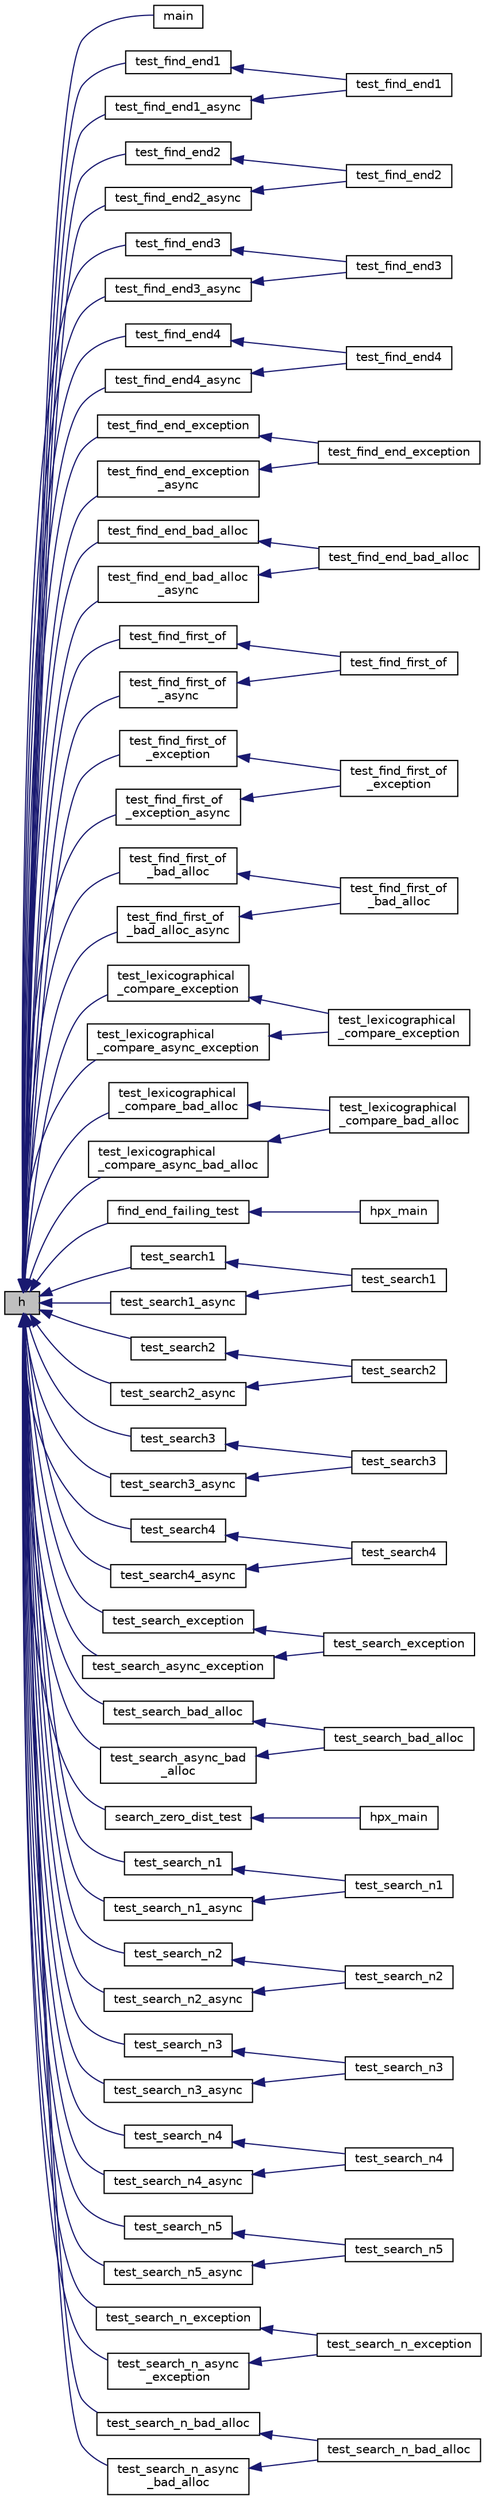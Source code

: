 digraph "h"
{
  edge [fontname="Helvetica",fontsize="10",labelfontname="Helvetica",labelfontsize="10"];
  node [fontname="Helvetica",fontsize="10",shape=record];
  rankdir="LR";
  Node503 [label="h",height=0.2,width=0.4,color="black", fillcolor="grey75", style="filled", fontcolor="black"];
  Node503 -> Node504 [dir="back",color="midnightblue",fontsize="10",style="solid",fontname="Helvetica"];
  Node504 [label="main",height=0.2,width=0.4,color="black", fillcolor="white", style="filled",URL="$d4/d13/async__unwrap__1037_8cpp.html#ae66f6b31b5ad750f1fe042a706a4e3d4"];
  Node503 -> Node505 [dir="back",color="midnightblue",fontsize="10",style="solid",fontname="Helvetica"];
  Node505 [label="test_find_end1",height=0.2,width=0.4,color="black", fillcolor="white", style="filled",URL="$de/d27/findend_8cpp.html#a8d69f88e05067fa16f1bc996e4f5204a"];
  Node505 -> Node506 [dir="back",color="midnightblue",fontsize="10",style="solid",fontname="Helvetica"];
  Node506 [label="test_find_end1",height=0.2,width=0.4,color="black", fillcolor="white", style="filled",URL="$de/d27/findend_8cpp.html#a8e03fd67aaf1583b64ad08fb6a7406e0"];
  Node503 -> Node507 [dir="back",color="midnightblue",fontsize="10",style="solid",fontname="Helvetica"];
  Node507 [label="test_find_end1_async",height=0.2,width=0.4,color="black", fillcolor="white", style="filled",URL="$de/d27/findend_8cpp.html#a3c2aa414b7e6f2849bfff77eee053c6c"];
  Node507 -> Node506 [dir="back",color="midnightblue",fontsize="10",style="solid",fontname="Helvetica"];
  Node503 -> Node508 [dir="back",color="midnightblue",fontsize="10",style="solid",fontname="Helvetica"];
  Node508 [label="test_find_end2",height=0.2,width=0.4,color="black", fillcolor="white", style="filled",URL="$de/d27/findend_8cpp.html#ae26806919871ed18953e72532f2d5cdd"];
  Node508 -> Node509 [dir="back",color="midnightblue",fontsize="10",style="solid",fontname="Helvetica"];
  Node509 [label="test_find_end2",height=0.2,width=0.4,color="black", fillcolor="white", style="filled",URL="$de/d27/findend_8cpp.html#a311945d5d5b3d9f350365dd5cffa2845"];
  Node503 -> Node510 [dir="back",color="midnightblue",fontsize="10",style="solid",fontname="Helvetica"];
  Node510 [label="test_find_end2_async",height=0.2,width=0.4,color="black", fillcolor="white", style="filled",URL="$de/d27/findend_8cpp.html#a163128cab241b1a66d1729e13bb00b17"];
  Node510 -> Node509 [dir="back",color="midnightblue",fontsize="10",style="solid",fontname="Helvetica"];
  Node503 -> Node511 [dir="back",color="midnightblue",fontsize="10",style="solid",fontname="Helvetica"];
  Node511 [label="test_find_end3",height=0.2,width=0.4,color="black", fillcolor="white", style="filled",URL="$de/d27/findend_8cpp.html#aa91633a737ceadc8e97fe2a305f9cbfc"];
  Node511 -> Node512 [dir="back",color="midnightblue",fontsize="10",style="solid",fontname="Helvetica"];
  Node512 [label="test_find_end3",height=0.2,width=0.4,color="black", fillcolor="white", style="filled",URL="$de/d27/findend_8cpp.html#a80def73fa5f2efde79d81e3e967ee6d7"];
  Node503 -> Node513 [dir="back",color="midnightblue",fontsize="10",style="solid",fontname="Helvetica"];
  Node513 [label="test_find_end3_async",height=0.2,width=0.4,color="black", fillcolor="white", style="filled",URL="$de/d27/findend_8cpp.html#a9287cebd15252054147305c49c61572f"];
  Node513 -> Node512 [dir="back",color="midnightblue",fontsize="10",style="solid",fontname="Helvetica"];
  Node503 -> Node514 [dir="back",color="midnightblue",fontsize="10",style="solid",fontname="Helvetica"];
  Node514 [label="test_find_end4",height=0.2,width=0.4,color="black", fillcolor="white", style="filled",URL="$de/d27/findend_8cpp.html#ad1c1901e09334db9e91e633a700d5e7c"];
  Node514 -> Node515 [dir="back",color="midnightblue",fontsize="10",style="solid",fontname="Helvetica"];
  Node515 [label="test_find_end4",height=0.2,width=0.4,color="black", fillcolor="white", style="filled",URL="$de/d27/findend_8cpp.html#a0a5a7bcf99bd31d589776b7112b1b3d5"];
  Node503 -> Node516 [dir="back",color="midnightblue",fontsize="10",style="solid",fontname="Helvetica"];
  Node516 [label="test_find_end4_async",height=0.2,width=0.4,color="black", fillcolor="white", style="filled",URL="$de/d27/findend_8cpp.html#ab88baf684c0296678fc8b3656855906a"];
  Node516 -> Node515 [dir="back",color="midnightblue",fontsize="10",style="solid",fontname="Helvetica"];
  Node503 -> Node517 [dir="back",color="midnightblue",fontsize="10",style="solid",fontname="Helvetica"];
  Node517 [label="test_find_end_exception",height=0.2,width=0.4,color="black", fillcolor="white", style="filled",URL="$de/d27/findend_8cpp.html#a3cbf222f109bd03b98a3671df65d1baa"];
  Node517 -> Node518 [dir="back",color="midnightblue",fontsize="10",style="solid",fontname="Helvetica"];
  Node518 [label="test_find_end_exception",height=0.2,width=0.4,color="black", fillcolor="white", style="filled",URL="$de/d27/findend_8cpp.html#a01b58a5865234526b5ca9f9e45ec4c50"];
  Node503 -> Node519 [dir="back",color="midnightblue",fontsize="10",style="solid",fontname="Helvetica"];
  Node519 [label="test_find_end_exception\l_async",height=0.2,width=0.4,color="black", fillcolor="white", style="filled",URL="$de/d27/findend_8cpp.html#a3093c53a289f437be7f7530c5e45b2cb"];
  Node519 -> Node518 [dir="back",color="midnightblue",fontsize="10",style="solid",fontname="Helvetica"];
  Node503 -> Node520 [dir="back",color="midnightblue",fontsize="10",style="solid",fontname="Helvetica"];
  Node520 [label="test_find_end_bad_alloc",height=0.2,width=0.4,color="black", fillcolor="white", style="filled",URL="$de/d27/findend_8cpp.html#a93a97f558c80b1b8427433a07f10b7a2"];
  Node520 -> Node521 [dir="back",color="midnightblue",fontsize="10",style="solid",fontname="Helvetica"];
  Node521 [label="test_find_end_bad_alloc",height=0.2,width=0.4,color="black", fillcolor="white", style="filled",URL="$de/d27/findend_8cpp.html#abcc8dfb59e0c8858a1882bbc9b9737ba"];
  Node503 -> Node522 [dir="back",color="midnightblue",fontsize="10",style="solid",fontname="Helvetica"];
  Node522 [label="test_find_end_bad_alloc\l_async",height=0.2,width=0.4,color="black", fillcolor="white", style="filled",URL="$de/d27/findend_8cpp.html#a4b5b5b510dc82a53c3de719a1eb3a1a2"];
  Node522 -> Node521 [dir="back",color="midnightblue",fontsize="10",style="solid",fontname="Helvetica"];
  Node503 -> Node523 [dir="back",color="midnightblue",fontsize="10",style="solid",fontname="Helvetica"];
  Node523 [label="test_find_first_of",height=0.2,width=0.4,color="black", fillcolor="white", style="filled",URL="$da/d85/findfirstof_8cpp.html#a395a72e54e8fe3e560daf009689d107f"];
  Node523 -> Node524 [dir="back",color="midnightblue",fontsize="10",style="solid",fontname="Helvetica"];
  Node524 [label="test_find_first_of",height=0.2,width=0.4,color="black", fillcolor="white", style="filled",URL="$da/d85/findfirstof_8cpp.html#a581e939710dc9f1b6b142f7306c348ee"];
  Node503 -> Node525 [dir="back",color="midnightblue",fontsize="10",style="solid",fontname="Helvetica"];
  Node525 [label="test_find_first_of\l_async",height=0.2,width=0.4,color="black", fillcolor="white", style="filled",URL="$da/d85/findfirstof_8cpp.html#a6d72d17c9064f4deb1a70854a13fff94"];
  Node525 -> Node524 [dir="back",color="midnightblue",fontsize="10",style="solid",fontname="Helvetica"];
  Node503 -> Node526 [dir="back",color="midnightblue",fontsize="10",style="solid",fontname="Helvetica"];
  Node526 [label="test_find_first_of\l_exception",height=0.2,width=0.4,color="black", fillcolor="white", style="filled",URL="$da/d85/findfirstof_8cpp.html#a2707dc78f6f2d06f08c9e3698e97a8af"];
  Node526 -> Node527 [dir="back",color="midnightblue",fontsize="10",style="solid",fontname="Helvetica"];
  Node527 [label="test_find_first_of\l_exception",height=0.2,width=0.4,color="black", fillcolor="white", style="filled",URL="$da/d85/findfirstof_8cpp.html#af5d29a364ae4eadbcbefd396a663e4a3"];
  Node503 -> Node528 [dir="back",color="midnightblue",fontsize="10",style="solid",fontname="Helvetica"];
  Node528 [label="test_find_first_of\l_exception_async",height=0.2,width=0.4,color="black", fillcolor="white", style="filled",URL="$da/d85/findfirstof_8cpp.html#a5136f549b6ab7405513659883282c263"];
  Node528 -> Node527 [dir="back",color="midnightblue",fontsize="10",style="solid",fontname="Helvetica"];
  Node503 -> Node529 [dir="back",color="midnightblue",fontsize="10",style="solid",fontname="Helvetica"];
  Node529 [label="test_find_first_of\l_bad_alloc",height=0.2,width=0.4,color="black", fillcolor="white", style="filled",URL="$da/d85/findfirstof_8cpp.html#ac2c868da1e2d5bdf6f6a383fb33dcb80"];
  Node529 -> Node530 [dir="back",color="midnightblue",fontsize="10",style="solid",fontname="Helvetica"];
  Node530 [label="test_find_first_of\l_bad_alloc",height=0.2,width=0.4,color="black", fillcolor="white", style="filled",URL="$da/d85/findfirstof_8cpp.html#a15908bb1e2db8daf75bfe5f892228971"];
  Node503 -> Node531 [dir="back",color="midnightblue",fontsize="10",style="solid",fontname="Helvetica"];
  Node531 [label="test_find_first_of\l_bad_alloc_async",height=0.2,width=0.4,color="black", fillcolor="white", style="filled",URL="$da/d85/findfirstof_8cpp.html#afe224806e0bd545e89d9e615fe74af82"];
  Node531 -> Node530 [dir="back",color="midnightblue",fontsize="10",style="solid",fontname="Helvetica"];
  Node503 -> Node532 [dir="back",color="midnightblue",fontsize="10",style="solid",fontname="Helvetica"];
  Node532 [label="test_lexicographical\l_compare_exception",height=0.2,width=0.4,color="black", fillcolor="white", style="filled",URL="$dd/de6/lexicographical__compare_8cpp.html#a24bc9d25b2ce61491dbd96feb8669fc0"];
  Node532 -> Node533 [dir="back",color="midnightblue",fontsize="10",style="solid",fontname="Helvetica"];
  Node533 [label="test_lexicographical\l_compare_exception",height=0.2,width=0.4,color="black", fillcolor="white", style="filled",URL="$dd/de6/lexicographical__compare_8cpp.html#ab78e174881f1d61ea15cfc697e89fe4a"];
  Node503 -> Node534 [dir="back",color="midnightblue",fontsize="10",style="solid",fontname="Helvetica"];
  Node534 [label="test_lexicographical\l_compare_async_exception",height=0.2,width=0.4,color="black", fillcolor="white", style="filled",URL="$dd/de6/lexicographical__compare_8cpp.html#a7d669f96c9a4db81312d23d9d344afd5"];
  Node534 -> Node533 [dir="back",color="midnightblue",fontsize="10",style="solid",fontname="Helvetica"];
  Node503 -> Node535 [dir="back",color="midnightblue",fontsize="10",style="solid",fontname="Helvetica"];
  Node535 [label="test_lexicographical\l_compare_bad_alloc",height=0.2,width=0.4,color="black", fillcolor="white", style="filled",URL="$dd/de6/lexicographical__compare_8cpp.html#a3093b9e777a97469434230ef1727efa3"];
  Node535 -> Node536 [dir="back",color="midnightblue",fontsize="10",style="solid",fontname="Helvetica"];
  Node536 [label="test_lexicographical\l_compare_bad_alloc",height=0.2,width=0.4,color="black", fillcolor="white", style="filled",URL="$dd/de6/lexicographical__compare_8cpp.html#ab3ca9e7d3b77bcf278e7057f5c655e55"];
  Node503 -> Node537 [dir="back",color="midnightblue",fontsize="10",style="solid",fontname="Helvetica"];
  Node537 [label="test_lexicographical\l_compare_async_bad_alloc",height=0.2,width=0.4,color="black", fillcolor="white", style="filled",URL="$dd/de6/lexicographical__compare_8cpp.html#a7e9bc93c499fc65c7920a4edae03b006"];
  Node537 -> Node536 [dir="back",color="midnightblue",fontsize="10",style="solid",fontname="Helvetica"];
  Node503 -> Node538 [dir="back",color="midnightblue",fontsize="10",style="solid",fontname="Helvetica"];
  Node538 [label="find_end_failing_test",height=0.2,width=0.4,color="black", fillcolor="white", style="filled",URL="$da/d34/minimal__findend_8cpp.html#a5accbf9bf8450d27c9db9dcec775df0b"];
  Node538 -> Node539 [dir="back",color="midnightblue",fontsize="10",style="solid",fontname="Helvetica"];
  Node539 [label="hpx_main",height=0.2,width=0.4,color="black", fillcolor="white", style="filled",URL="$da/d34/minimal__findend_8cpp.html#aefd26dd818037509b2241068d57e3e1d"];
  Node503 -> Node540 [dir="back",color="midnightblue",fontsize="10",style="solid",fontname="Helvetica"];
  Node540 [label="test_search1",height=0.2,width=0.4,color="black", fillcolor="white", style="filled",URL="$d9/def/search_8cpp.html#ad346d573ee66dd6187a30ea59bceaea3"];
  Node540 -> Node541 [dir="back",color="midnightblue",fontsize="10",style="solid",fontname="Helvetica"];
  Node541 [label="test_search1",height=0.2,width=0.4,color="black", fillcolor="white", style="filled",URL="$d9/def/search_8cpp.html#a15b85a24de3d644b9785da13452730d3"];
  Node503 -> Node542 [dir="back",color="midnightblue",fontsize="10",style="solid",fontname="Helvetica"];
  Node542 [label="test_search1_async",height=0.2,width=0.4,color="black", fillcolor="white", style="filled",URL="$d9/def/search_8cpp.html#a78c5c6030ae0534b9d17b3727110f4c4"];
  Node542 -> Node541 [dir="back",color="midnightblue",fontsize="10",style="solid",fontname="Helvetica"];
  Node503 -> Node543 [dir="back",color="midnightblue",fontsize="10",style="solid",fontname="Helvetica"];
  Node543 [label="test_search2",height=0.2,width=0.4,color="black", fillcolor="white", style="filled",URL="$d9/def/search_8cpp.html#add09b04ec0abd97dacd03bfcd5e18d3c"];
  Node543 -> Node544 [dir="back",color="midnightblue",fontsize="10",style="solid",fontname="Helvetica"];
  Node544 [label="test_search2",height=0.2,width=0.4,color="black", fillcolor="white", style="filled",URL="$d9/def/search_8cpp.html#adafbe4e788f63fe8e03858d3aa697b29"];
  Node503 -> Node545 [dir="back",color="midnightblue",fontsize="10",style="solid",fontname="Helvetica"];
  Node545 [label="test_search2_async",height=0.2,width=0.4,color="black", fillcolor="white", style="filled",URL="$d9/def/search_8cpp.html#a53e0b7f111273d2c469ea1bc29dcf1d9"];
  Node545 -> Node544 [dir="back",color="midnightblue",fontsize="10",style="solid",fontname="Helvetica"];
  Node503 -> Node546 [dir="back",color="midnightblue",fontsize="10",style="solid",fontname="Helvetica"];
  Node546 [label="test_search3",height=0.2,width=0.4,color="black", fillcolor="white", style="filled",URL="$d9/def/search_8cpp.html#a7f1540c27c84641e7ca974fb25007f00"];
  Node546 -> Node547 [dir="back",color="midnightblue",fontsize="10",style="solid",fontname="Helvetica"];
  Node547 [label="test_search3",height=0.2,width=0.4,color="black", fillcolor="white", style="filled",URL="$d9/def/search_8cpp.html#a17779864d8536cff329aee8b606db6ea"];
  Node503 -> Node548 [dir="back",color="midnightblue",fontsize="10",style="solid",fontname="Helvetica"];
  Node548 [label="test_search3_async",height=0.2,width=0.4,color="black", fillcolor="white", style="filled",URL="$d9/def/search_8cpp.html#a5d842fb2ad46ab811475b202ced24cbe"];
  Node548 -> Node547 [dir="back",color="midnightblue",fontsize="10",style="solid",fontname="Helvetica"];
  Node503 -> Node549 [dir="back",color="midnightblue",fontsize="10",style="solid",fontname="Helvetica"];
  Node549 [label="test_search4",height=0.2,width=0.4,color="black", fillcolor="white", style="filled",URL="$d9/def/search_8cpp.html#ab1e8636d05cc74c819b98e7bd631e67f"];
  Node549 -> Node550 [dir="back",color="midnightblue",fontsize="10",style="solid",fontname="Helvetica"];
  Node550 [label="test_search4",height=0.2,width=0.4,color="black", fillcolor="white", style="filled",URL="$d9/def/search_8cpp.html#a1ac767b3c124b03b7a7bef7072162229"];
  Node503 -> Node551 [dir="back",color="midnightblue",fontsize="10",style="solid",fontname="Helvetica"];
  Node551 [label="test_search4_async",height=0.2,width=0.4,color="black", fillcolor="white", style="filled",URL="$d9/def/search_8cpp.html#a0b7c6fac420402ca7fc40ff008573087"];
  Node551 -> Node550 [dir="back",color="midnightblue",fontsize="10",style="solid",fontname="Helvetica"];
  Node503 -> Node552 [dir="back",color="midnightblue",fontsize="10",style="solid",fontname="Helvetica"];
  Node552 [label="test_search_exception",height=0.2,width=0.4,color="black", fillcolor="white", style="filled",URL="$d9/def/search_8cpp.html#a161cf00e3089e3c42abce845c2a5c192"];
  Node552 -> Node553 [dir="back",color="midnightblue",fontsize="10",style="solid",fontname="Helvetica"];
  Node553 [label="test_search_exception",height=0.2,width=0.4,color="black", fillcolor="white", style="filled",URL="$d9/def/search_8cpp.html#ac85fddcf865142ad368638d35d6d8297"];
  Node503 -> Node554 [dir="back",color="midnightblue",fontsize="10",style="solid",fontname="Helvetica"];
  Node554 [label="test_search_async_exception",height=0.2,width=0.4,color="black", fillcolor="white", style="filled",URL="$d9/def/search_8cpp.html#a800e7434700e07b3fcd8c8519b25caff"];
  Node554 -> Node553 [dir="back",color="midnightblue",fontsize="10",style="solid",fontname="Helvetica"];
  Node503 -> Node555 [dir="back",color="midnightblue",fontsize="10",style="solid",fontname="Helvetica"];
  Node555 [label="test_search_bad_alloc",height=0.2,width=0.4,color="black", fillcolor="white", style="filled",URL="$d9/def/search_8cpp.html#a817e4cfe43dc2e8a24c0d654338c35be"];
  Node555 -> Node556 [dir="back",color="midnightblue",fontsize="10",style="solid",fontname="Helvetica"];
  Node556 [label="test_search_bad_alloc",height=0.2,width=0.4,color="black", fillcolor="white", style="filled",URL="$d9/def/search_8cpp.html#a4c5bd4ad2edc9b4eff40d4394b8e3c60"];
  Node503 -> Node557 [dir="back",color="midnightblue",fontsize="10",style="solid",fontname="Helvetica"];
  Node557 [label="test_search_async_bad\l_alloc",height=0.2,width=0.4,color="black", fillcolor="white", style="filled",URL="$d9/def/search_8cpp.html#ad4ff3c25ed37426a6b6df42a85ab459f"];
  Node557 -> Node556 [dir="back",color="midnightblue",fontsize="10",style="solid",fontname="Helvetica"];
  Node503 -> Node558 [dir="back",color="midnightblue",fontsize="10",style="solid",fontname="Helvetica"];
  Node558 [label="search_zero_dist_test",height=0.2,width=0.4,color="black", fillcolor="white", style="filled",URL="$d0/d9f/search__zerolength_8cpp.html#a5a9b51492916d8c9b6789e93964621e1"];
  Node558 -> Node559 [dir="back",color="midnightblue",fontsize="10",style="solid",fontname="Helvetica"];
  Node559 [label="hpx_main",height=0.2,width=0.4,color="black", fillcolor="white", style="filled",URL="$d0/d9f/search__zerolength_8cpp.html#aefd26dd818037509b2241068d57e3e1d"];
  Node503 -> Node560 [dir="back",color="midnightblue",fontsize="10",style="solid",fontname="Helvetica"];
  Node560 [label="test_search_n1",height=0.2,width=0.4,color="black", fillcolor="white", style="filled",URL="$dc/dc5/searchn_8cpp.html#ab86919b9e0a7f05457190c44ef37a9d3"];
  Node560 -> Node561 [dir="back",color="midnightblue",fontsize="10",style="solid",fontname="Helvetica"];
  Node561 [label="test_search_n1",height=0.2,width=0.4,color="black", fillcolor="white", style="filled",URL="$dc/dc5/searchn_8cpp.html#a7bb3d807f60b0efc934ad9015324bbeb"];
  Node503 -> Node562 [dir="back",color="midnightblue",fontsize="10",style="solid",fontname="Helvetica"];
  Node562 [label="test_search_n1_async",height=0.2,width=0.4,color="black", fillcolor="white", style="filled",URL="$dc/dc5/searchn_8cpp.html#af43429547220dfc6ce1d3b437bd9e24a"];
  Node562 -> Node561 [dir="back",color="midnightblue",fontsize="10",style="solid",fontname="Helvetica"];
  Node503 -> Node563 [dir="back",color="midnightblue",fontsize="10",style="solid",fontname="Helvetica"];
  Node563 [label="test_search_n2",height=0.2,width=0.4,color="black", fillcolor="white", style="filled",URL="$dc/dc5/searchn_8cpp.html#a5472f81aa929e782ac98da2e76f25dcc"];
  Node563 -> Node564 [dir="back",color="midnightblue",fontsize="10",style="solid",fontname="Helvetica"];
  Node564 [label="test_search_n2",height=0.2,width=0.4,color="black", fillcolor="white", style="filled",URL="$dc/dc5/searchn_8cpp.html#a445f44ba8dedc73a77db9ee5527e8671"];
  Node503 -> Node565 [dir="back",color="midnightblue",fontsize="10",style="solid",fontname="Helvetica"];
  Node565 [label="test_search_n2_async",height=0.2,width=0.4,color="black", fillcolor="white", style="filled",URL="$dc/dc5/searchn_8cpp.html#aef8479e841da31b20f2582dacbdb8811"];
  Node565 -> Node564 [dir="back",color="midnightblue",fontsize="10",style="solid",fontname="Helvetica"];
  Node503 -> Node566 [dir="back",color="midnightblue",fontsize="10",style="solid",fontname="Helvetica"];
  Node566 [label="test_search_n3",height=0.2,width=0.4,color="black", fillcolor="white", style="filled",URL="$dc/dc5/searchn_8cpp.html#ac5054a4cf044cdaaa140b41c76e0b120"];
  Node566 -> Node567 [dir="back",color="midnightblue",fontsize="10",style="solid",fontname="Helvetica"];
  Node567 [label="test_search_n3",height=0.2,width=0.4,color="black", fillcolor="white", style="filled",URL="$dc/dc5/searchn_8cpp.html#a2e86e42d1e8f0498685011e9f31a3d91"];
  Node503 -> Node568 [dir="back",color="midnightblue",fontsize="10",style="solid",fontname="Helvetica"];
  Node568 [label="test_search_n3_async",height=0.2,width=0.4,color="black", fillcolor="white", style="filled",URL="$dc/dc5/searchn_8cpp.html#a900aeffb66cfae8d2e68e76fa513db67"];
  Node568 -> Node567 [dir="back",color="midnightblue",fontsize="10",style="solid",fontname="Helvetica"];
  Node503 -> Node569 [dir="back",color="midnightblue",fontsize="10",style="solid",fontname="Helvetica"];
  Node569 [label="test_search_n4",height=0.2,width=0.4,color="black", fillcolor="white", style="filled",URL="$dc/dc5/searchn_8cpp.html#a7d8302ca5bb3c55cade2d8dedc6e92f8"];
  Node569 -> Node570 [dir="back",color="midnightblue",fontsize="10",style="solid",fontname="Helvetica"];
  Node570 [label="test_search_n4",height=0.2,width=0.4,color="black", fillcolor="white", style="filled",URL="$dc/dc5/searchn_8cpp.html#ac0b233bcd34d03f3d5ecedcefecacf0c"];
  Node503 -> Node571 [dir="back",color="midnightblue",fontsize="10",style="solid",fontname="Helvetica"];
  Node571 [label="test_search_n4_async",height=0.2,width=0.4,color="black", fillcolor="white", style="filled",URL="$dc/dc5/searchn_8cpp.html#a1f3c636c6e46ccd3362e5ba447e524e2"];
  Node571 -> Node570 [dir="back",color="midnightblue",fontsize="10",style="solid",fontname="Helvetica"];
  Node503 -> Node572 [dir="back",color="midnightblue",fontsize="10",style="solid",fontname="Helvetica"];
  Node572 [label="test_search_n5",height=0.2,width=0.4,color="black", fillcolor="white", style="filled",URL="$dc/dc5/searchn_8cpp.html#a5e9df3730fbdae8efdbbcbd7b930a239"];
  Node572 -> Node573 [dir="back",color="midnightblue",fontsize="10",style="solid",fontname="Helvetica"];
  Node573 [label="test_search_n5",height=0.2,width=0.4,color="black", fillcolor="white", style="filled",URL="$dc/dc5/searchn_8cpp.html#ab193f7d4ab4641a21b05e6cd6192e65e"];
  Node503 -> Node574 [dir="back",color="midnightblue",fontsize="10",style="solid",fontname="Helvetica"];
  Node574 [label="test_search_n5_async",height=0.2,width=0.4,color="black", fillcolor="white", style="filled",URL="$dc/dc5/searchn_8cpp.html#aa3ecc8e3d71f923535e682be310d1d6d"];
  Node574 -> Node573 [dir="back",color="midnightblue",fontsize="10",style="solid",fontname="Helvetica"];
  Node503 -> Node575 [dir="back",color="midnightblue",fontsize="10",style="solid",fontname="Helvetica"];
  Node575 [label="test_search_n_exception",height=0.2,width=0.4,color="black", fillcolor="white", style="filled",URL="$dc/dc5/searchn_8cpp.html#ae7f1103ebc59f1af0552efcc48e84d95"];
  Node575 -> Node576 [dir="back",color="midnightblue",fontsize="10",style="solid",fontname="Helvetica"];
  Node576 [label="test_search_n_exception",height=0.2,width=0.4,color="black", fillcolor="white", style="filled",URL="$dc/dc5/searchn_8cpp.html#abfca48f300b524c02f093f0e7861f9c9"];
  Node503 -> Node577 [dir="back",color="midnightblue",fontsize="10",style="solid",fontname="Helvetica"];
  Node577 [label="test_search_n_async\l_exception",height=0.2,width=0.4,color="black", fillcolor="white", style="filled",URL="$dc/dc5/searchn_8cpp.html#a92730ec9ee1563d03c8ffba9150e5b42"];
  Node577 -> Node576 [dir="back",color="midnightblue",fontsize="10",style="solid",fontname="Helvetica"];
  Node503 -> Node578 [dir="back",color="midnightblue",fontsize="10",style="solid",fontname="Helvetica"];
  Node578 [label="test_search_n_bad_alloc",height=0.2,width=0.4,color="black", fillcolor="white", style="filled",URL="$dc/dc5/searchn_8cpp.html#a70a7700e5fac8cdb8d83ec66cf97e049"];
  Node578 -> Node579 [dir="back",color="midnightblue",fontsize="10",style="solid",fontname="Helvetica"];
  Node579 [label="test_search_n_bad_alloc",height=0.2,width=0.4,color="black", fillcolor="white", style="filled",URL="$dc/dc5/searchn_8cpp.html#a65909478f737775c44c0da1608aca542"];
  Node503 -> Node580 [dir="back",color="midnightblue",fontsize="10",style="solid",fontname="Helvetica"];
  Node580 [label="test_search_n_async\l_bad_alloc",height=0.2,width=0.4,color="black", fillcolor="white", style="filled",URL="$dc/dc5/searchn_8cpp.html#a9b0a9c9e63bd65226eab8185be5f90e3"];
  Node580 -> Node579 [dir="back",color="midnightblue",fontsize="10",style="solid",fontname="Helvetica"];
}

